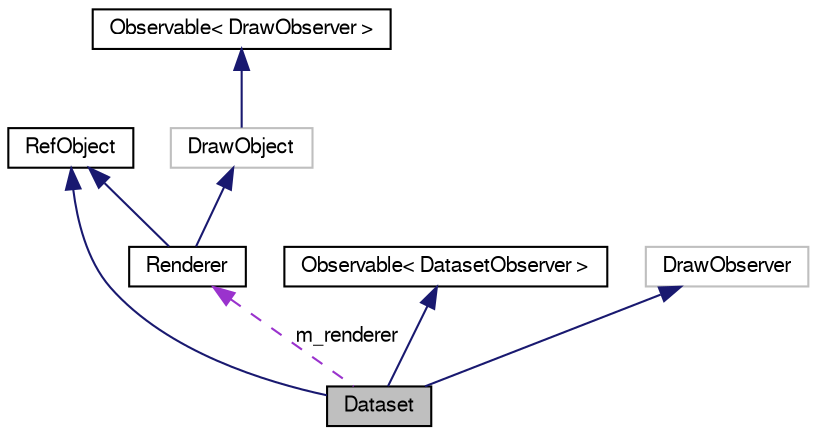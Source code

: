 digraph G
{
  bgcolor="transparent";
  edge [fontname="FreeSans",fontsize="10",labelfontname="FreeSans",labelfontsize="10"];
  node [fontname="FreeSans",fontsize="10",shape=record];
  Node1 [label="Dataset",height=0.2,width=0.4,color="black", fillcolor="grey75", style="filled" fontcolor="black"];
  Node2 -> Node1 [dir=back,color="midnightblue",fontsize="10",style="solid",fontname="FreeSans"];
  Node2 [label="RefObject",height=0.2,width=0.4,color="black",URL="$classRefObject.html"];
  Node3 -> Node1 [dir=back,color="midnightblue",fontsize="10",style="solid",fontname="FreeSans"];
  Node3 [label="Observable\< DatasetObserver \>",height=0.2,width=0.4,color="black",URL="$classObservable.html"];
  Node4 -> Node1 [dir=back,color="midnightblue",fontsize="10",style="solid",fontname="FreeSans"];
  Node4 [label="DrawObserver",height=0.2,width=0.4,color="grey75"];
  Node5 -> Node1 [dir=back,color="darkorchid3",fontsize="10",style="dashed",label="m_renderer",fontname="FreeSans"];
  Node5 [label="Renderer",height=0.2,width=0.4,color="black",URL="$classRenderer.html"];
  Node6 -> Node5 [dir=back,color="midnightblue",fontsize="10",style="solid",fontname="FreeSans"];
  Node6 [label="DrawObject",height=0.2,width=0.4,color="grey75"];
  Node7 -> Node6 [dir=back,color="midnightblue",fontsize="10",style="solid",fontname="FreeSans"];
  Node7 [label="Observable\< DrawObserver \>",height=0.2,width=0.4,color="black",URL="$classObservable.html"];
  Node2 -> Node5 [dir=back,color="midnightblue",fontsize="10",style="solid",fontname="FreeSans"];
}
